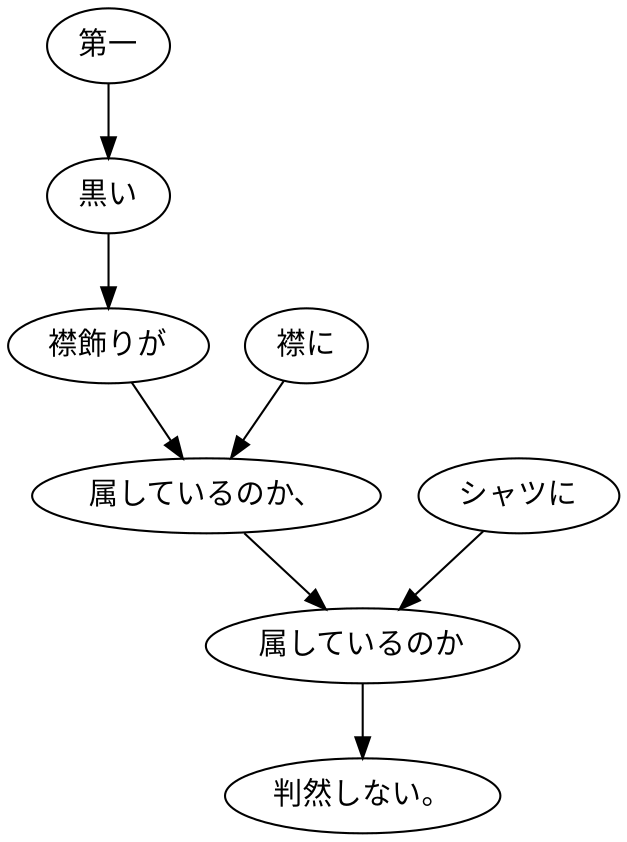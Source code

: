 digraph graph5926 {
	node0 [label="第一"];
	node1 [label="黒い"];
	node2 [label="襟飾りが"];
	node3 [label="襟に"];
	node4 [label="属しているのか、"];
	node5 [label="シャツに"];
	node6 [label="属しているのか"];
	node7 [label="判然しない。"];
	node0 -> node1;
	node1 -> node2;
	node2 -> node4;
	node3 -> node4;
	node4 -> node6;
	node5 -> node6;
	node6 -> node7;
}

